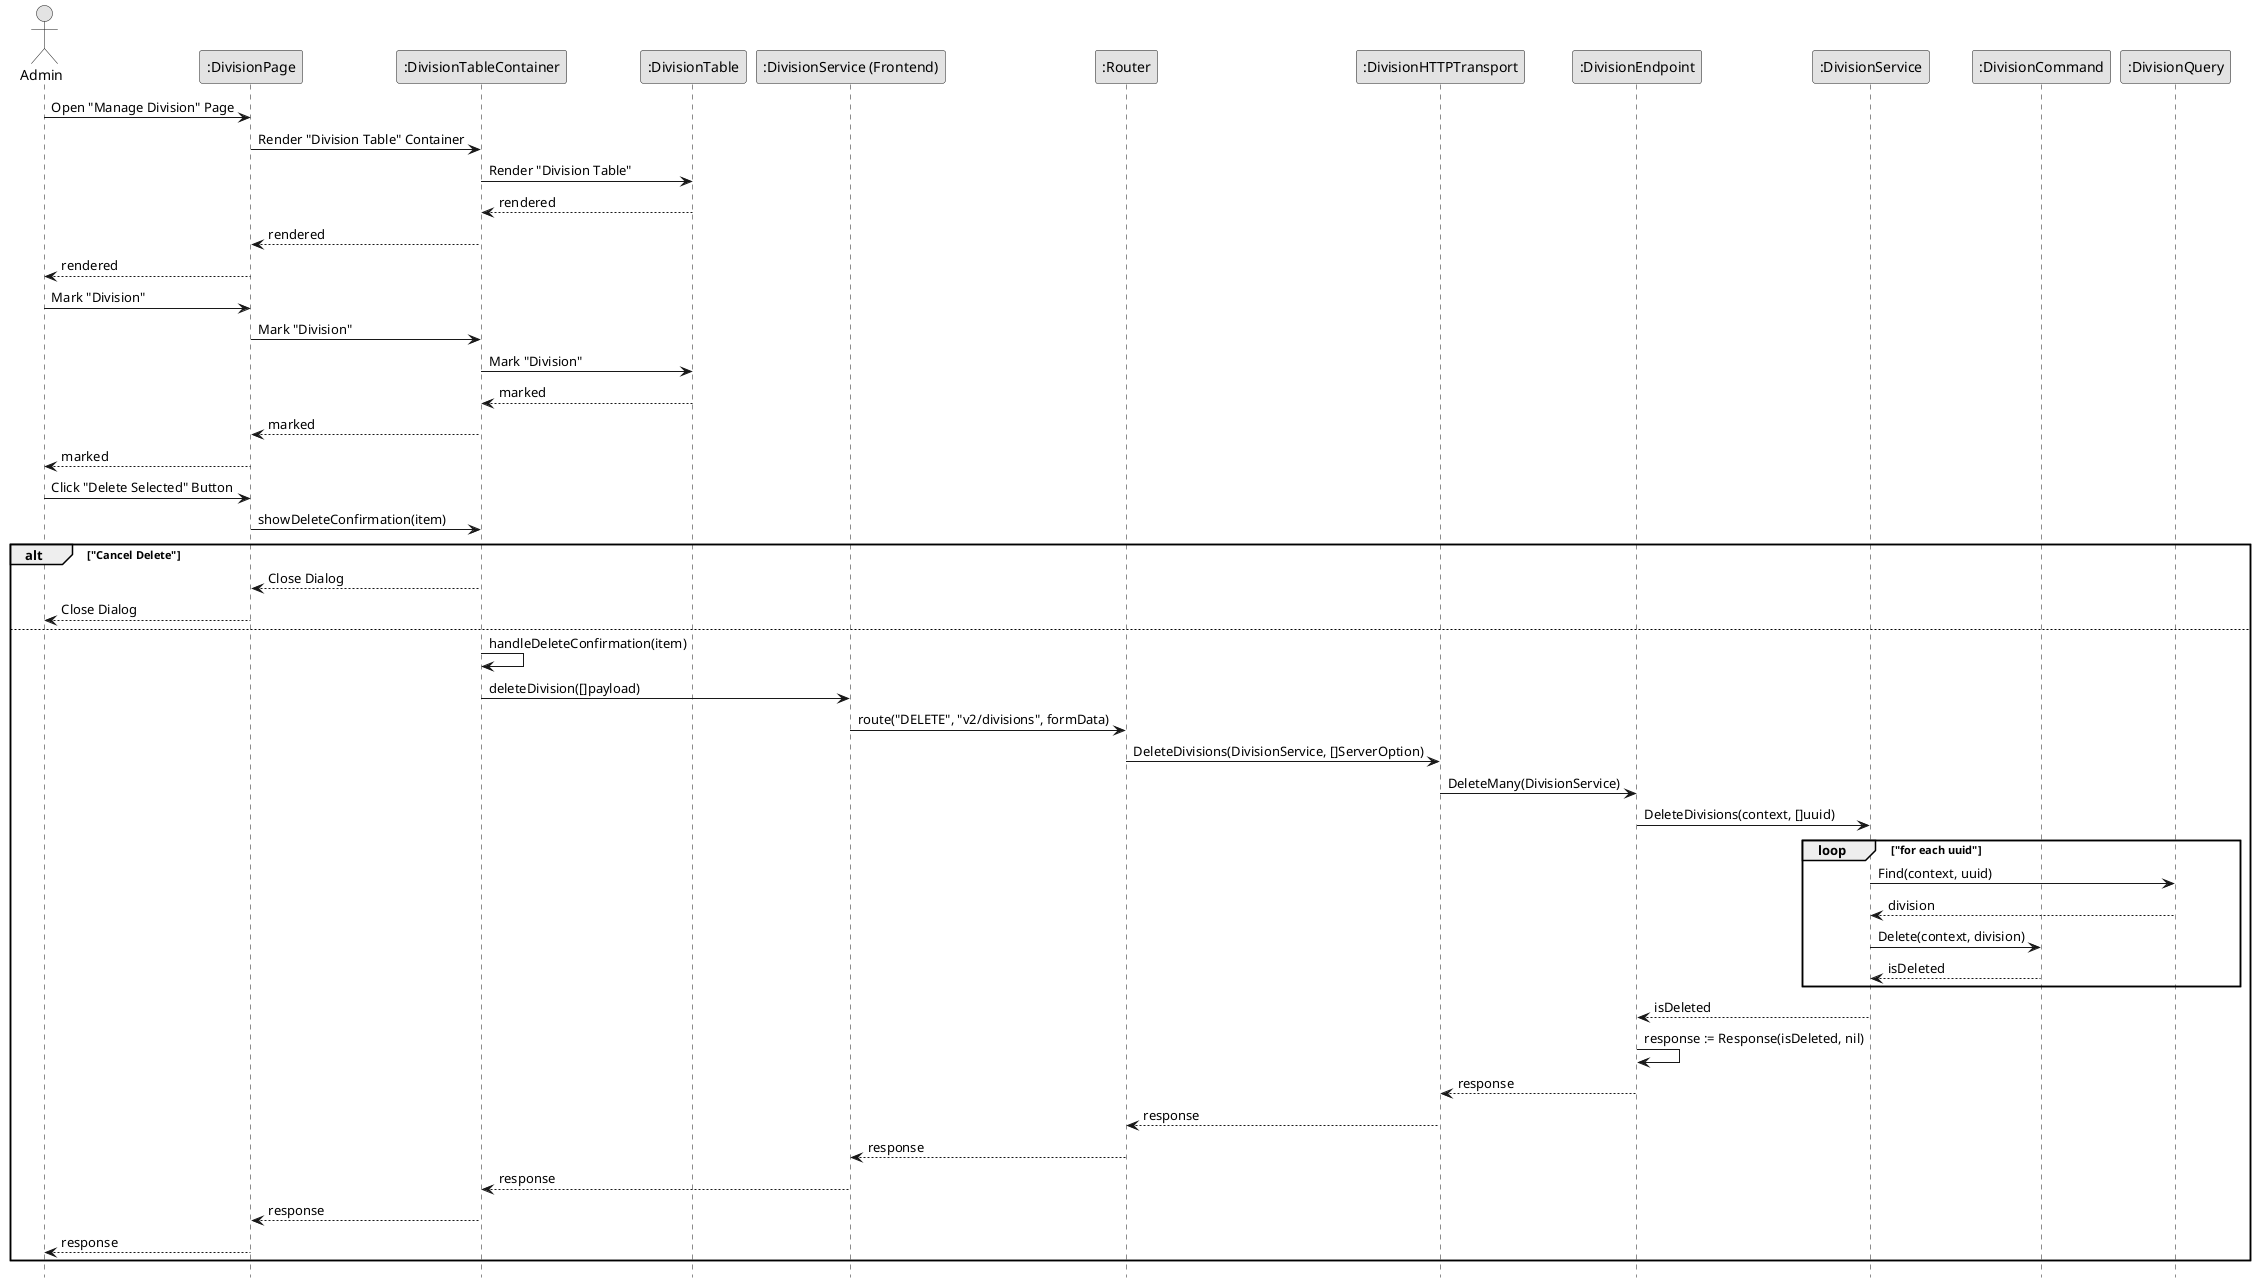 @startuml DeleteDivision

skinparam Monochrome true
skinparam Shadowing false
hide footbox

actor Admin
participant ":DivisionPage" as DivisionPage
participant ":DivisionTableContainer" as DivisionTableContainer
participant ":DivisionTable" as DivisionTable
participant ":DivisionService (Frontend)" as FEDivisionService
participant ":Router" as Router
participant ":DivisionHTTPTransport" as DivisionHTTPTransport
participant ":DivisionEndpoint" as DivisionEndpoint
participant ":DivisionService" as DivisionService
participant ":DivisionCommand" as DivisionCommand
participant ":DivisionQuery" as DivisionQuery


Admin->DivisionPage: Open "Manage Division" Page
DivisionPage->DivisionTableContainer: Render "Division Table" Container
DivisionTableContainer->DivisionTable: Render "Division Table"
DivisionTable-->DivisionTableContainer: rendered
DivisionTableContainer-->DivisionPage: rendered
DivisionPage-->Admin: rendered

Admin->DivisionPage: Mark "Division"
DivisionPage->DivisionTableContainer: Mark "Division"
DivisionTableContainer->DivisionTable: Mark "Division"
DivisionTable-->DivisionTableContainer: marked
DivisionTableContainer-->DivisionPage: marked
DivisionPage-->Admin: marked

Admin->DivisionPage: Click "Delete Selected" Button
DivisionPage->DivisionTableContainer: showDeleteConfirmation(item)

alt "Cancel Delete"
    DivisionTableContainer-->DivisionPage: Close Dialog
    DivisionPage-->Admin: Close Dialog
else
    DivisionTableContainer->DivisionTableContainer: handleDeleteConfirmation(item)
    DivisionTableContainer->FEDivisionService: deleteDivision([]payload)
    FEDivisionService->Router: route("DELETE", "v2/divisions", formData)
    Router->DivisionHTTPTransport: DeleteDivisions(DivisionService, []ServerOption)
    DivisionHTTPTransport->DivisionEndpoint: DeleteMany(DivisionService)
    DivisionEndpoint->DivisionService: DeleteDivisions(context, []uuid)

    loop "for each uuid"
        DivisionService->DivisionQuery: Find(context, uuid)
        DivisionQuery-->DivisionService: division

        DivisionService->DivisionCommand: Delete(context, division)
        DivisionCommand-->DivisionService: isDeleted
    end

    DivisionService-->DivisionEndpoint: isDeleted
    DivisionEndpoint->DivisionEndpoint: response := Response(isDeleted, nil)
    DivisionEndpoint-->DivisionHTTPTransport: response
    DivisionHTTPTransport-->Router: response
    Router-->FEDivisionService: response
    FEDivisionService-->DivisionTableContainer: response
    DivisionTableContainer-->DivisionPage: response
    DivisionPage-->Admin: response
end

@enduml